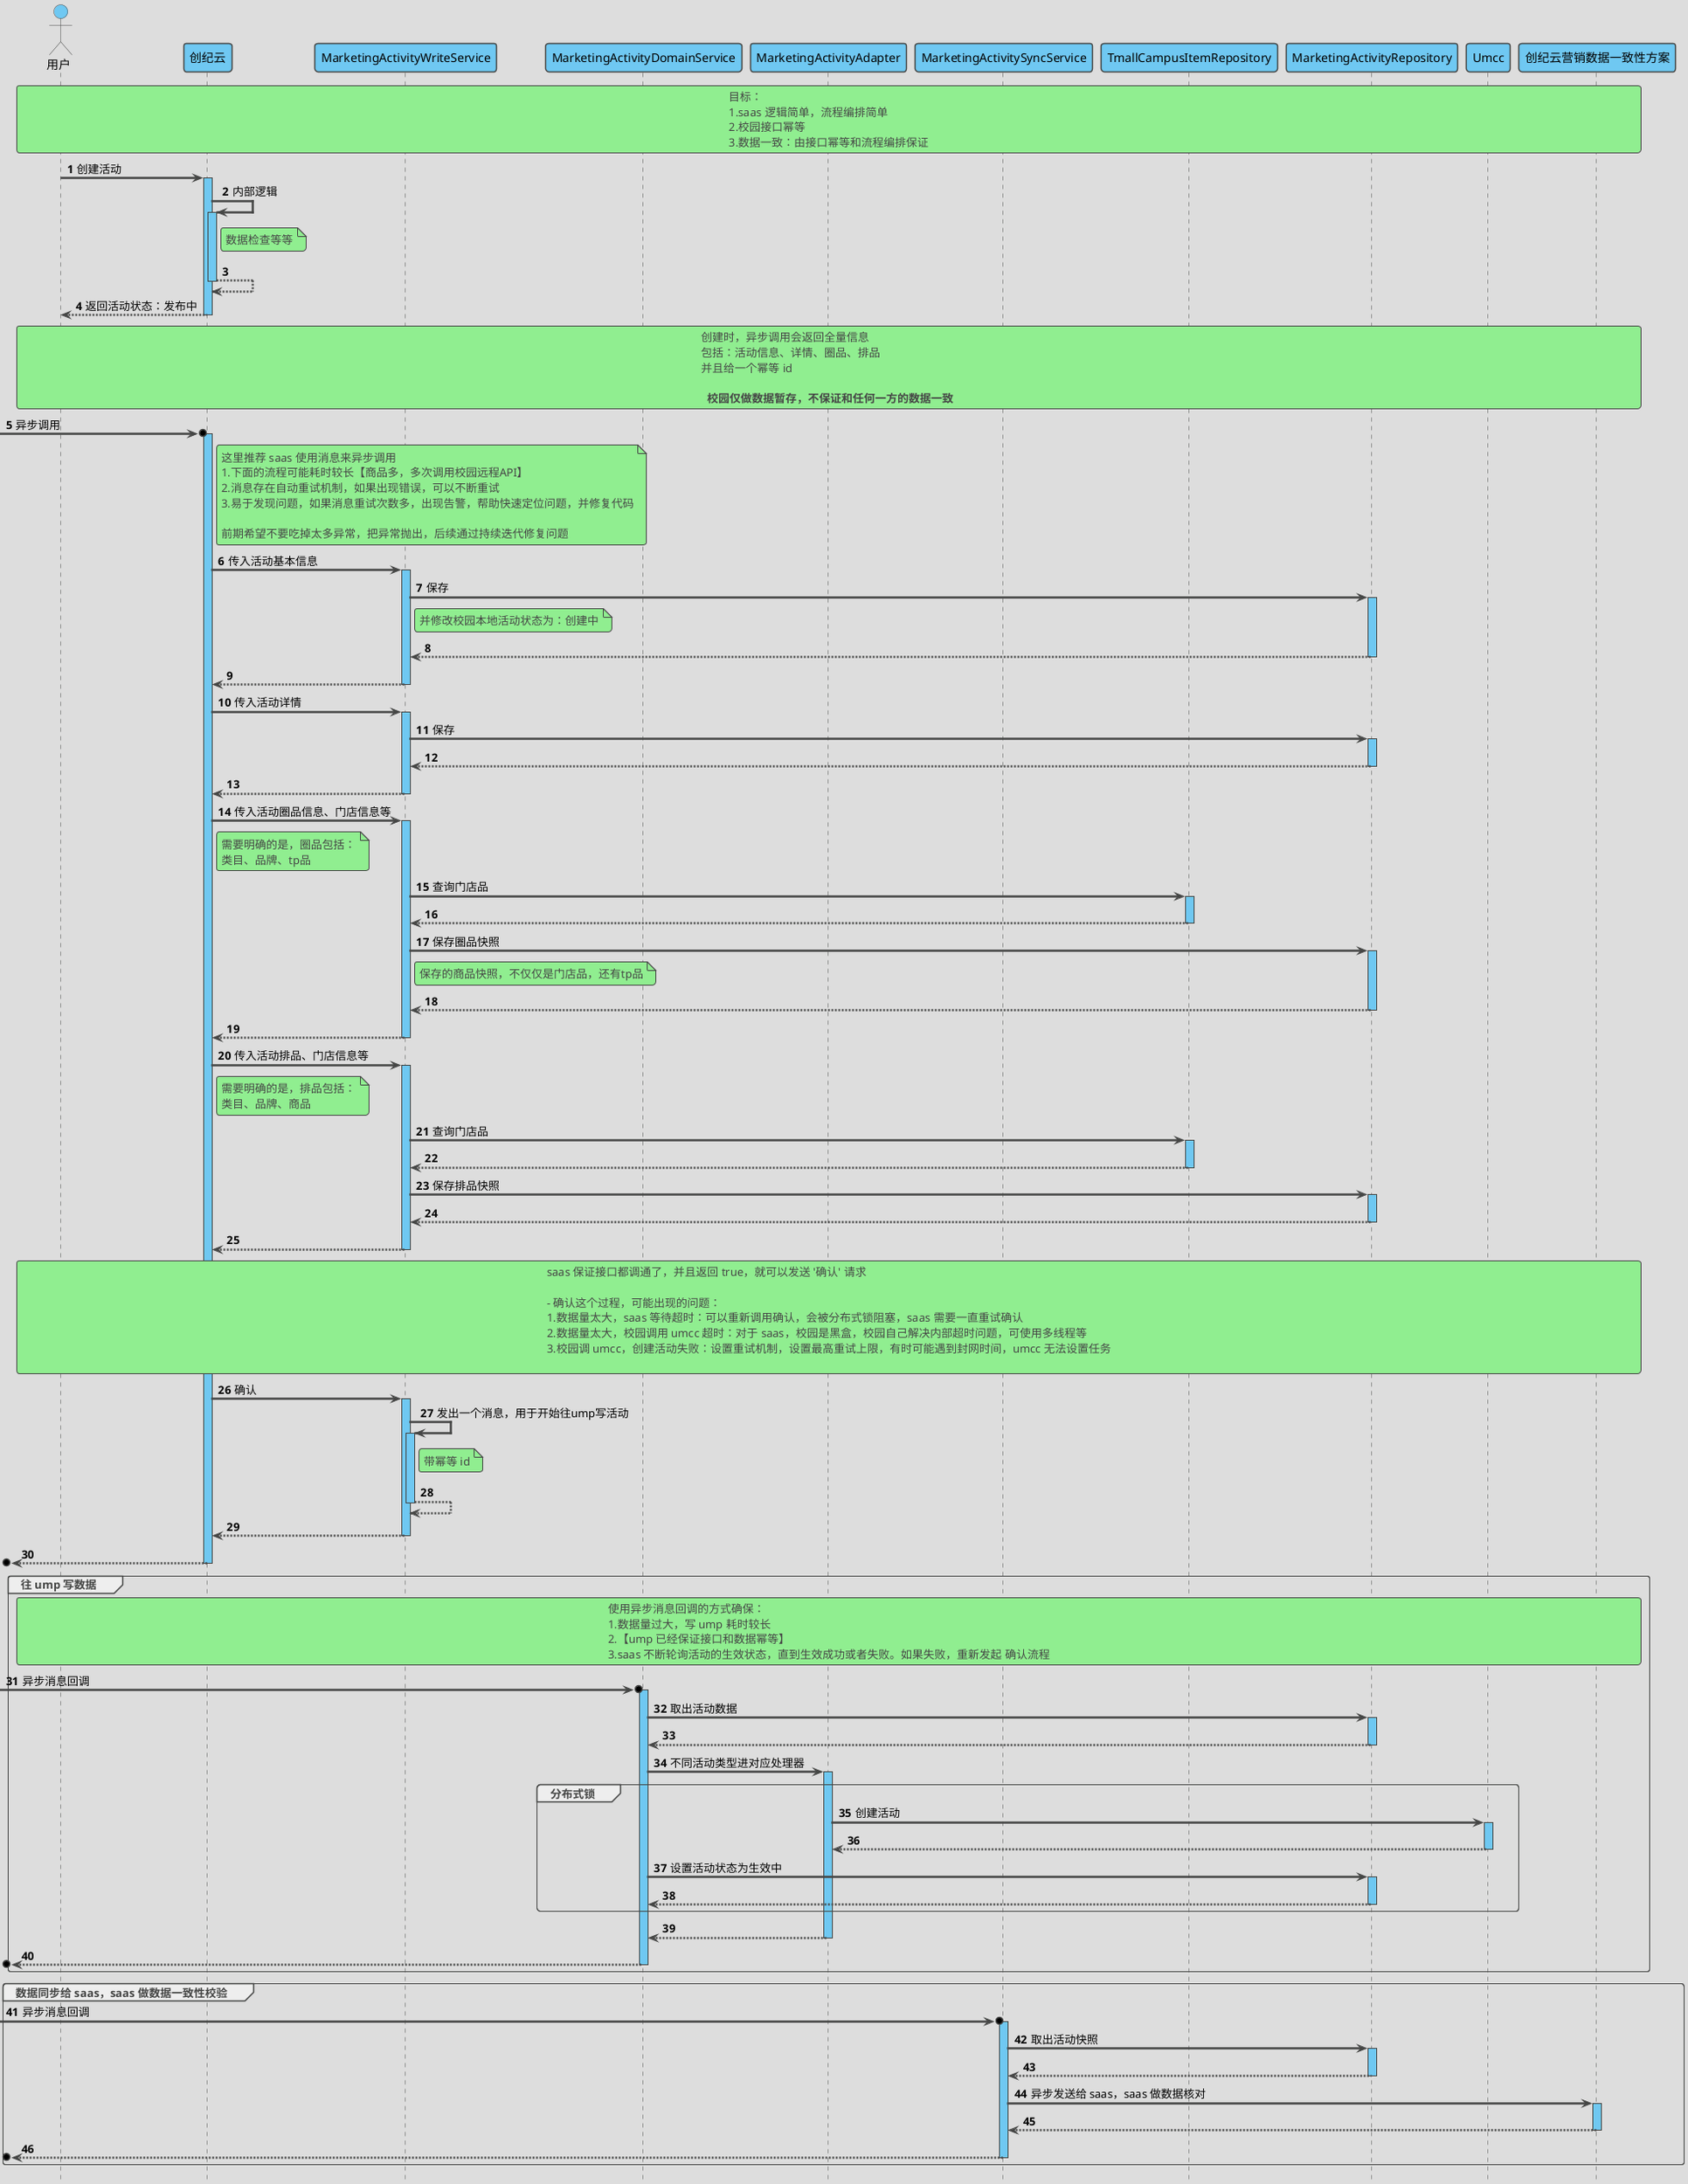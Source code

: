 @startuml

'https://plantuml.com/sequence-diagram

'隐藏脚注
hide footbox

'使用 toy 主题
!theme toy

'自动激活
autoActivate on

'编号
autonumber 1

'隐藏孤立的参与者
hide unlinked

'文字对齐，向左对齐
skinparam sequenceMessageAlign left

'箭头粗度
skinparam sequenceArrowThickness 2.5

' 皮肤
skinparam sequence {
    LifeLineBackgroundColor #6FC8F2
    ParticipantBackgroundColor #6FC8F2
    ParticipantFontColor black
    ActorBackgroundColor #6FC8F2
    ActorFontColor black
}

actor 用户 as user
participant 创纪云 as saas
participant MarketingActivityWriteService as MarketingActivityWriteService
participant MarketingActivityDomainService as MarketingActivityDomainService
participant MarketingActivitySyncService as MarketingActivitySyncService
participant MarketingActivityAdapter as MarketingActivityAdapter
participant MarketingActivitySyncService as MarketingActivitySyncService
participant TmallCampusItemRepository as TmallCampusItemRepository
participant MarketingActivityRepository as MarketingActivityRepository
participant Umcc as Umcc
participant 创纪云营销数据一致性方案 as SaasMarketingActivityChecker


rnote across
    目标：
    1.saas 逻辑简单，流程编排简单
    2.校园接口幂等
    3.数据一致：由接口幂等和流程编排保证
end note

user -> saas : 创建活动

saas -> saas : 内部逻辑
note right of saas
    数据检查等等
end note
return
return 返回活动状态：发布中

rnote across
    创建时，异步调用会返回全量信息
    包括：活动信息、详情、圈品、排品
    并且给一个幂等 id

     ** 校园仅做数据暂存，不保证和任何一方的数据一致 **
end note

->o saas : 异步调用
note right of saas
     这里推荐 saas 使用消息来异步调用
     1.下面的流程可能耗时较长【商品多，多次调用校园远程API】
     2.消息存在自动重试机制，如果出现错误，可以不断重试
     3.易于发现问题，如果消息重试次数多，出现告警，帮助快速定位问题，并修复代码

     前期希望不要吃掉太多异常，把异常抛出，后续通过持续迭代修复问题
end note

saas -> MarketingActivityWriteService : 传入活动基本信息

MarketingActivityWriteService -> MarketingActivityRepository : 保存
note right of MarketingActivityWriteService
    并修改校园本地活动状态为：创建中
end note
return
return

saas -> MarketingActivityWriteService : 传入活动详情
MarketingActivityWriteService -> MarketingActivityRepository : 保存
return
return

saas -> MarketingActivityWriteService : 传入活动圈品信息、门店信息等
note right of saas
    需要明确的是，圈品包括：
    类目、品牌、tp品
end note

MarketingActivityWriteService -> TmallCampusItemRepository : 查询门店品
return
MarketingActivityWriteService -> MarketingActivityRepository : 保存圈品快照
note right of MarketingActivityWriteService
    保存的商品快照，不仅仅是门店品，还有tp品
end note
return
return

saas -> MarketingActivityWriteService : 传入活动排品、门店信息等
note right of saas
    需要明确的是，排品包括：
    类目、品牌、商品
end note
MarketingActivityWriteService -> TmallCampusItemRepository : 查询门店品
return
MarketingActivityWriteService -> MarketingActivityRepository : 保存排品快照
return
return

rnote across
    saas 保证接口都调通了，并且返回 true，就可以发送 '确认' 请求

    - 确认这个过程，可能出现的问题：
    1.数据量太大，saas 等待超时：可以重新调用确认，会被分布式锁阻塞，saas 需要一直重试确认
    2.数据量太大，校园调用 umcc 超时：对于 saas，校园是黑盒，校园自己解决内部超时问题，可使用多线程等
    3.校园调 umcc，创建活动失败：设置重试机制，设置最高重试上限，有时可能遇到封网时间，umcc 无法设置任务

end note
saas -> MarketingActivityWriteService : 确认
MarketingActivityWriteService -> MarketingActivityWriteService : 发出一个消息，用于开始往ump写活动
note right of MarketingActivityWriteService
    带幂等 id
end note
return
return
return

group 往 ump 写数据
    rnote across
        使用异步消息回调的方式确保：
        1.数据量过大，写 ump 耗时较长
        2.【ump 已经保证接口和数据幂等】
        3.saas 不断轮询活动的生效状态，直到生效成功或者失败。如果失败，重新发起 确认流程
    end note
    ->o MarketingActivityDomainService : 异步消息回调
    MarketingActivityDomainService -> MarketingActivityRepository : 取出活动数据
    return

    MarketingActivityDomainService -> MarketingActivityAdapter : 不同活动类型进对应处理器

    group 分布式锁
        MarketingActivityAdapter -> Umcc : 创建活动
        return
        MarketingActivityDomainService -> MarketingActivityRepository : 设置活动状态为生效中
        return
    end group
    return
    return
end group

group 数据同步给 saas，saas 做数据一致性校验
     ->o MarketingActivitySyncService : 异步消息回调
     MarketingActivitySyncService -> MarketingActivityRepository : 取出活动快照
     return
     MarketingActivitySyncService -> SaasMarketingActivityChecker : 异步发送给 saas，saas 做数据核对
     return
     return
end group





@enduml